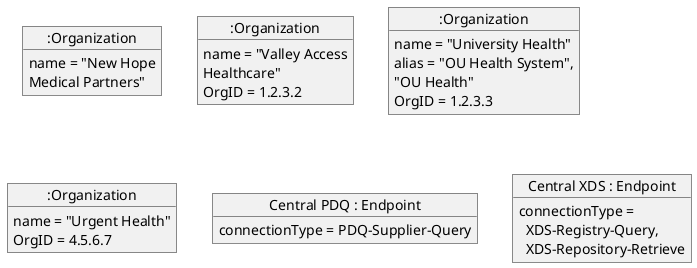 @startuml
hide footbox
allowmixing

object ":Organization" as Partners
Partners : name = "New Hope\nMedical Partners"

object ":Organization" as Valley
Valley : name = "Valley Access\nHealthcare"
Valley : OrgID = 1.2.3.2

object ":Organization" as OU
OU : name = "University Health"
OU : alias = "OU Health System",\n"OU Health"
OU : OrgID = 1.2.3.3

object ":Organization" as Urgent
Urgent : name = "Urgent Health"
Urgent : OrgID = 4.5.6.7

object "Central PDQ : Endpoint" as vEndpoints
vEndpoints : connectionType = PDQ-Supplier-Query

object "Central XDS : Endpoint" as ouEndpoints
ouEndpoints : connectionType = \n  XDS-Registry-Query,\n  XDS-Repository-Retrieve

@enduml